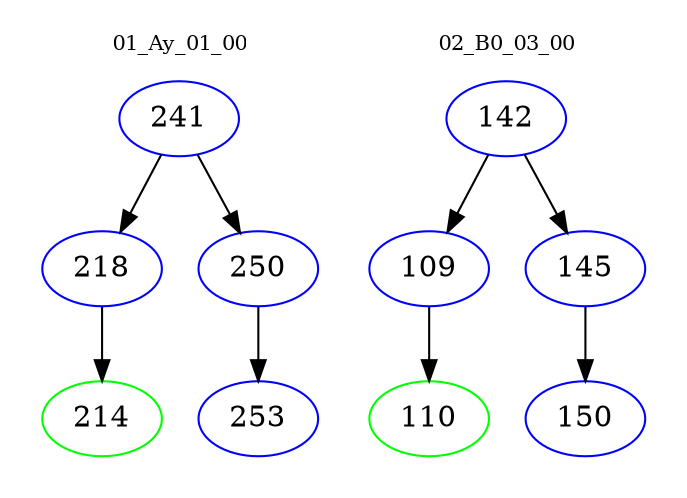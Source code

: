 digraph{
subgraph cluster_0 {
color = white
label = "01_Ay_01_00";
fontsize=10;
T0_241 [label="241", color="blue"]
T0_241 -> T0_218 [color="black"]
T0_218 [label="218", color="blue"]
T0_218 -> T0_214 [color="black"]
T0_214 [label="214", color="green"]
T0_241 -> T0_250 [color="black"]
T0_250 [label="250", color="blue"]
T0_250 -> T0_253 [color="black"]
T0_253 [label="253", color="blue"]
}
subgraph cluster_1 {
color = white
label = "02_B0_03_00";
fontsize=10;
T1_142 [label="142", color="blue"]
T1_142 -> T1_109 [color="black"]
T1_109 [label="109", color="blue"]
T1_109 -> T1_110 [color="black"]
T1_110 [label="110", color="green"]
T1_142 -> T1_145 [color="black"]
T1_145 [label="145", color="blue"]
T1_145 -> T1_150 [color="black"]
T1_150 [label="150", color="blue"]
}
}
